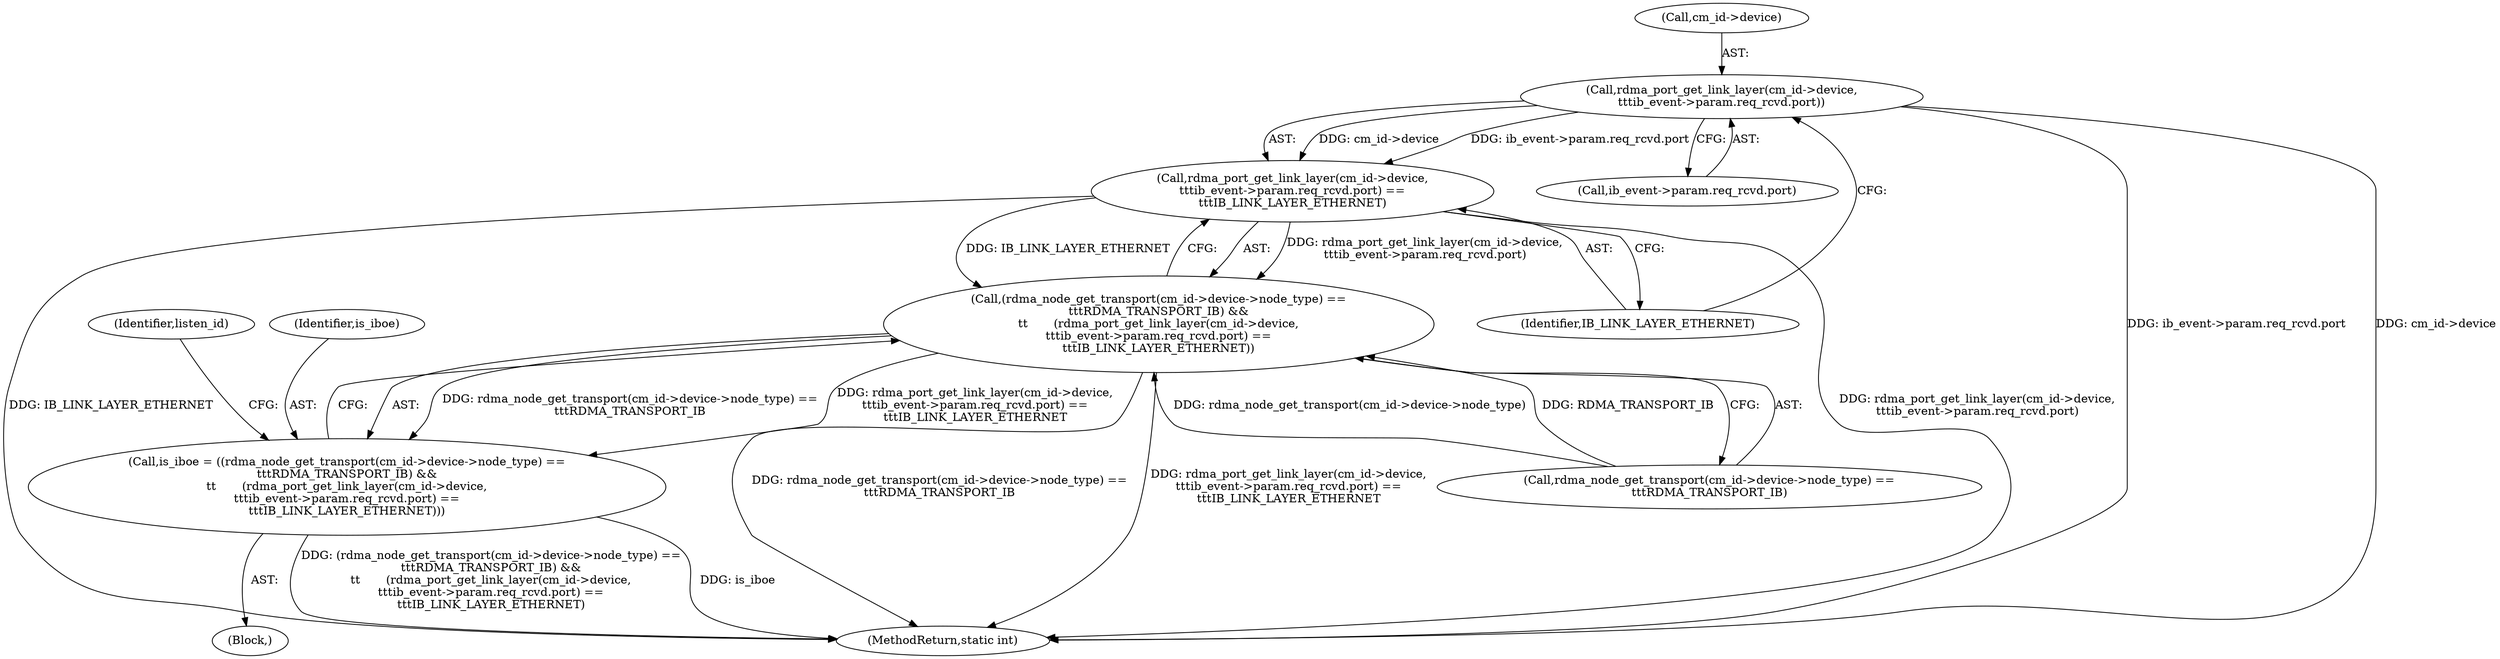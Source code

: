 digraph "0_linux_b2853fd6c2d0f383dbdf7427e263eb576a633867_0@pointer" {
"1000135" [label="(Call,rdma_port_get_link_layer(cm_id->device,\n\t\t\tib_event->param.req_rcvd.port))"];
"1000134" [label="(Call,rdma_port_get_link_layer(cm_id->device,\n\t\t\tib_event->param.req_rcvd.port) ==\n\t\t\tIB_LINK_LAYER_ETHERNET)"];
"1000125" [label="(Call,(rdma_node_get_transport(cm_id->device->node_type) ==\n\t\t\tRDMA_TRANSPORT_IB) &&\n\t\t       (rdma_port_get_link_layer(cm_id->device,\n\t\t\tib_event->param.req_rcvd.port) ==\n\t\t\tIB_LINK_LAYER_ETHERNET))"];
"1000123" [label="(Call,is_iboe = ((rdma_node_get_transport(cm_id->device->node_type) ==\n\t\t\tRDMA_TRANSPORT_IB) &&\n\t\t       (rdma_port_get_link_layer(cm_id->device,\n\t\t\tib_event->param.req_rcvd.port) ==\n\t\t\tIB_LINK_LAYER_ETHERNET)))"];
"1000146" [label="(Identifier,IB_LINK_LAYER_ETHERNET)"];
"1000124" [label="(Identifier,is_iboe)"];
"1000139" [label="(Call,ib_event->param.req_rcvd.port)"];
"1000438" [label="(MethodReturn,static int)"];
"1000134" [label="(Call,rdma_port_get_link_layer(cm_id->device,\n\t\t\tib_event->param.req_rcvd.port) ==\n\t\t\tIB_LINK_LAYER_ETHERNET)"];
"1000126" [label="(Call,rdma_node_get_transport(cm_id->device->node_type) ==\n\t\t\tRDMA_TRANSPORT_IB)"];
"1000125" [label="(Call,(rdma_node_get_transport(cm_id->device->node_type) ==\n\t\t\tRDMA_TRANSPORT_IB) &&\n\t\t       (rdma_port_get_link_layer(cm_id->device,\n\t\t\tib_event->param.req_rcvd.port) ==\n\t\t\tIB_LINK_LAYER_ETHERNET))"];
"1000106" [label="(Block,)"];
"1000136" [label="(Call,cm_id->device)"];
"1000148" [label="(Identifier,listen_id)"];
"1000135" [label="(Call,rdma_port_get_link_layer(cm_id->device,\n\t\t\tib_event->param.req_rcvd.port))"];
"1000123" [label="(Call,is_iboe = ((rdma_node_get_transport(cm_id->device->node_type) ==\n\t\t\tRDMA_TRANSPORT_IB) &&\n\t\t       (rdma_port_get_link_layer(cm_id->device,\n\t\t\tib_event->param.req_rcvd.port) ==\n\t\t\tIB_LINK_LAYER_ETHERNET)))"];
"1000135" -> "1000134"  [label="AST: "];
"1000135" -> "1000139"  [label="CFG: "];
"1000136" -> "1000135"  [label="AST: "];
"1000139" -> "1000135"  [label="AST: "];
"1000146" -> "1000135"  [label="CFG: "];
"1000135" -> "1000438"  [label="DDG: ib_event->param.req_rcvd.port"];
"1000135" -> "1000438"  [label="DDG: cm_id->device"];
"1000135" -> "1000134"  [label="DDG: cm_id->device"];
"1000135" -> "1000134"  [label="DDG: ib_event->param.req_rcvd.port"];
"1000134" -> "1000125"  [label="AST: "];
"1000134" -> "1000146"  [label="CFG: "];
"1000146" -> "1000134"  [label="AST: "];
"1000125" -> "1000134"  [label="CFG: "];
"1000134" -> "1000438"  [label="DDG: rdma_port_get_link_layer(cm_id->device,\n\t\t\tib_event->param.req_rcvd.port)"];
"1000134" -> "1000438"  [label="DDG: IB_LINK_LAYER_ETHERNET"];
"1000134" -> "1000125"  [label="DDG: rdma_port_get_link_layer(cm_id->device,\n\t\t\tib_event->param.req_rcvd.port)"];
"1000134" -> "1000125"  [label="DDG: IB_LINK_LAYER_ETHERNET"];
"1000125" -> "1000123"  [label="AST: "];
"1000125" -> "1000126"  [label="CFG: "];
"1000126" -> "1000125"  [label="AST: "];
"1000123" -> "1000125"  [label="CFG: "];
"1000125" -> "1000438"  [label="DDG: rdma_node_get_transport(cm_id->device->node_type) ==\n\t\t\tRDMA_TRANSPORT_IB"];
"1000125" -> "1000438"  [label="DDG: rdma_port_get_link_layer(cm_id->device,\n\t\t\tib_event->param.req_rcvd.port) ==\n\t\t\tIB_LINK_LAYER_ETHERNET"];
"1000125" -> "1000123"  [label="DDG: rdma_node_get_transport(cm_id->device->node_type) ==\n\t\t\tRDMA_TRANSPORT_IB"];
"1000125" -> "1000123"  [label="DDG: rdma_port_get_link_layer(cm_id->device,\n\t\t\tib_event->param.req_rcvd.port) ==\n\t\t\tIB_LINK_LAYER_ETHERNET"];
"1000126" -> "1000125"  [label="DDG: rdma_node_get_transport(cm_id->device->node_type)"];
"1000126" -> "1000125"  [label="DDG: RDMA_TRANSPORT_IB"];
"1000123" -> "1000106"  [label="AST: "];
"1000124" -> "1000123"  [label="AST: "];
"1000148" -> "1000123"  [label="CFG: "];
"1000123" -> "1000438"  [label="DDG: (rdma_node_get_transport(cm_id->device->node_type) ==\n\t\t\tRDMA_TRANSPORT_IB) &&\n\t\t       (rdma_port_get_link_layer(cm_id->device,\n\t\t\tib_event->param.req_rcvd.port) ==\n\t\t\tIB_LINK_LAYER_ETHERNET)"];
"1000123" -> "1000438"  [label="DDG: is_iboe"];
}

